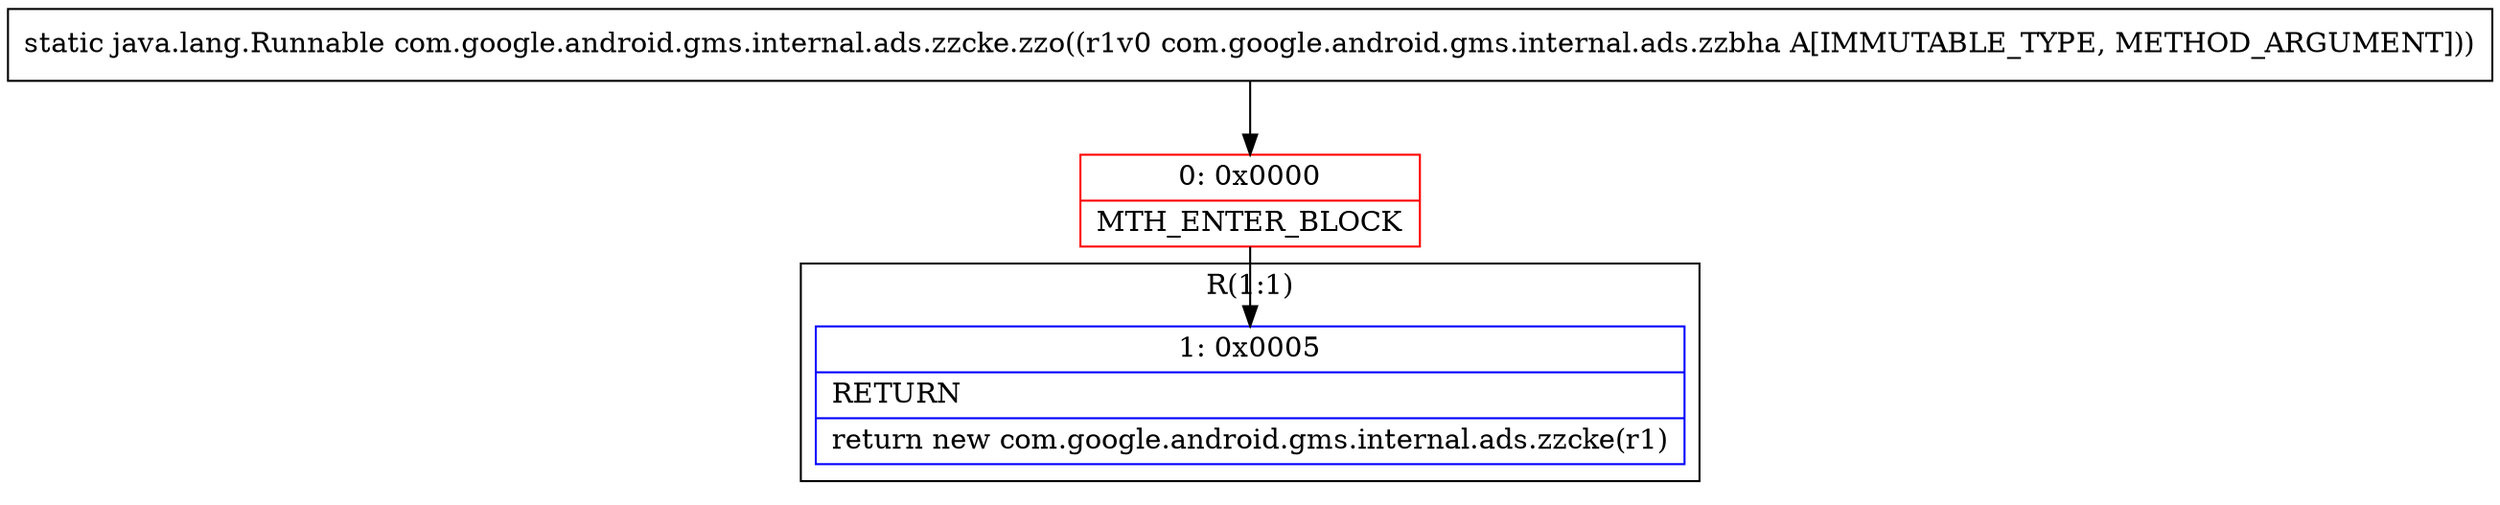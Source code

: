 digraph "CFG forcom.google.android.gms.internal.ads.zzcke.zzo(Lcom\/google\/android\/gms\/internal\/ads\/zzbha;)Ljava\/lang\/Runnable;" {
subgraph cluster_Region_1029895369 {
label = "R(1:1)";
node [shape=record,color=blue];
Node_1 [shape=record,label="{1\:\ 0x0005|RETURN\l|return new com.google.android.gms.internal.ads.zzcke(r1)\l}"];
}
Node_0 [shape=record,color=red,label="{0\:\ 0x0000|MTH_ENTER_BLOCK\l}"];
MethodNode[shape=record,label="{static java.lang.Runnable com.google.android.gms.internal.ads.zzcke.zzo((r1v0 com.google.android.gms.internal.ads.zzbha A[IMMUTABLE_TYPE, METHOD_ARGUMENT])) }"];
MethodNode -> Node_0;
Node_0 -> Node_1;
}

